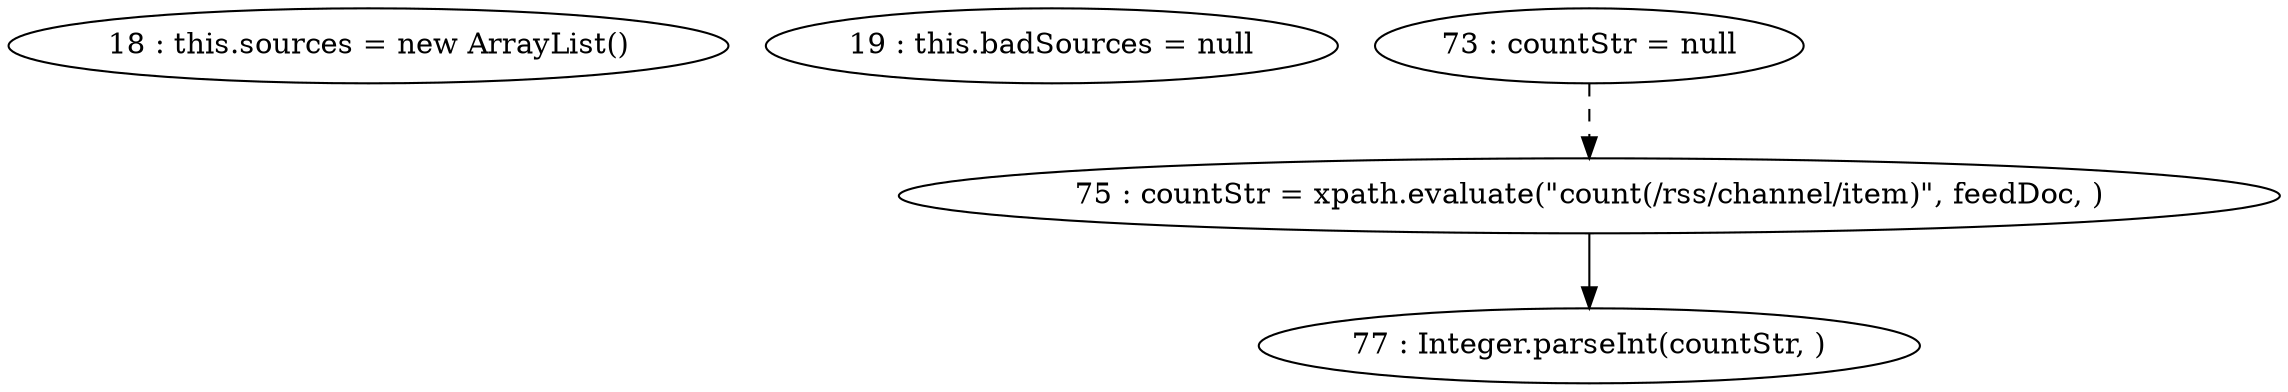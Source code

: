 digraph G {
"18 : this.sources = new ArrayList()"
"19 : this.badSources = null"
"73 : countStr = null"
"73 : countStr = null" -> "75 : countStr = xpath.evaluate(\"count(/rss/channel/item)\", feedDoc, )" [style=dashed]
"75 : countStr = xpath.evaluate(\"count(/rss/channel/item)\", feedDoc, )"
"75 : countStr = xpath.evaluate(\"count(/rss/channel/item)\", feedDoc, )" -> "77 : Integer.parseInt(countStr, )"
"77 : Integer.parseInt(countStr, )"
}